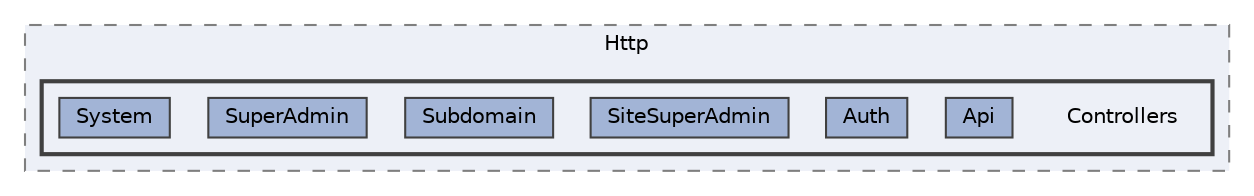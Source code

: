 digraph "app/Http/Controllers"
{
 // LATEX_PDF_SIZE
  bgcolor="transparent";
  edge [fontname=Helvetica,fontsize=10,labelfontname=Helvetica,labelfontsize=10];
  node [fontname=Helvetica,fontsize=10,shape=box,height=0.2,width=0.4];
  compound=true
  subgraph clusterdir_0c4ee04d587063ecca91a7f35642b9f3 {
    graph [ bgcolor="#edf0f7", pencolor="grey50", label="Http", fontname=Helvetica,fontsize=10 style="filled,dashed", URL="dir_0c4ee04d587063ecca91a7f35642b9f3.html",tooltip=""]
  subgraph clusterdir_27ba1f74dc73f44d4e9ca42f2dd266ec {
    graph [ bgcolor="#edf0f7", pencolor="grey25", label="", fontname=Helvetica,fontsize=10 style="filled,bold", URL="dir_27ba1f74dc73f44d4e9ca42f2dd266ec.html",tooltip=""]
    dir_27ba1f74dc73f44d4e9ca42f2dd266ec [shape=plaintext, label="Controllers"];
  dir_39e6fb902e81f005505faea649f0079b [label="Api", fillcolor="#a2b4d6", color="grey25", style="filled", URL="dir_39e6fb902e81f005505faea649f0079b.html",tooltip=""];
  dir_88a4777cc813fc77c471bd7c38dc0c56 [label="Auth", fillcolor="#a2b4d6", color="grey25", style="filled", URL="dir_88a4777cc813fc77c471bd7c38dc0c56.html",tooltip=""];
  dir_965b207541f959abb369de1c58f5d716 [label="SiteSuperAdmin", fillcolor="#a2b4d6", color="grey25", style="filled", URL="dir_965b207541f959abb369de1c58f5d716.html",tooltip=""];
  dir_f9537496a881d04275d19e4748b205ef [label="Subdomain", fillcolor="#a2b4d6", color="grey25", style="filled", URL="dir_f9537496a881d04275d19e4748b205ef.html",tooltip=""];
  dir_9f0b9941291e536a91f80b8ea9f58972 [label="SuperAdmin", fillcolor="#a2b4d6", color="grey25", style="filled", URL="dir_9f0b9941291e536a91f80b8ea9f58972.html",tooltip=""];
  dir_46d6e118f1133f19350f9dcc1d85cd00 [label="System", fillcolor="#a2b4d6", color="grey25", style="filled", URL="dir_46d6e118f1133f19350f9dcc1d85cd00.html",tooltip=""];
  }
  }
}
